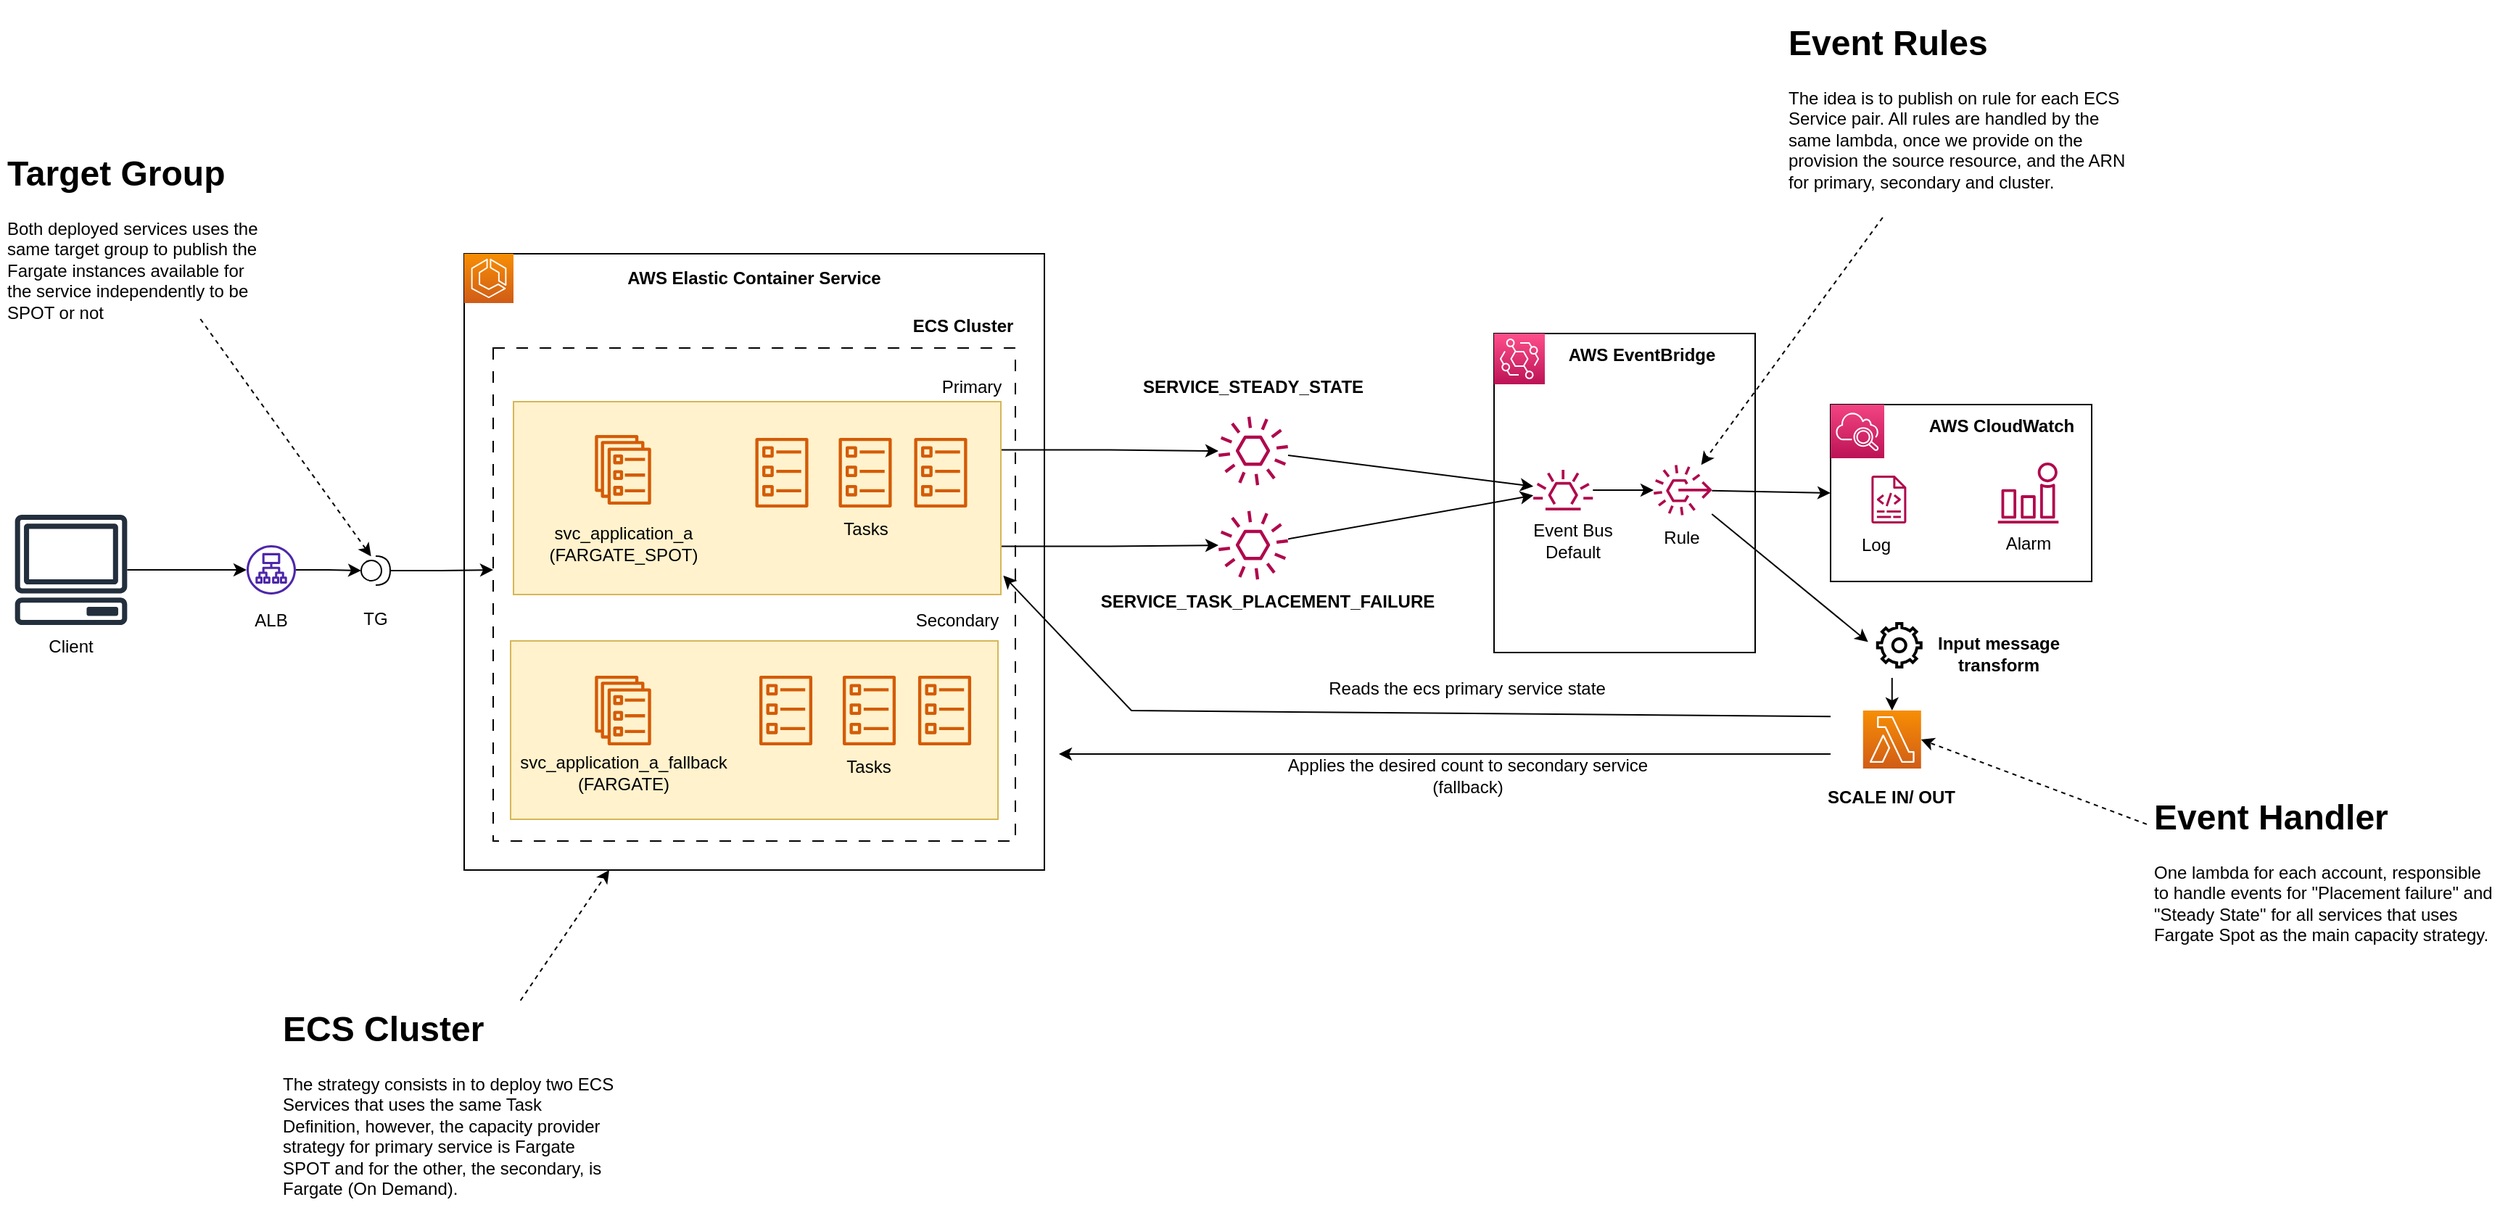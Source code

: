 <mxfile>
    <diagram id="Dt7nxPciHHHotf-U6eUs" name="Page-1">
        <mxGraphModel dx="1685" dy="607" grid="1" gridSize="10" guides="1" tooltips="1" connect="1" arrows="1" fold="1" page="1" pageScale="1" pageWidth="827" pageHeight="1169" math="0" shadow="0">
            <root>
                <mxCell id="0"/>
                <mxCell id="1" parent="0"/>
                <mxCell id="aPYfzz-ZaNKguBsQWeDp-40" value="" style="rounded=0;whiteSpace=wrap;html=1;" parent="1" vertex="1">
                    <mxGeometry x="90" y="225" width="400" height="425" as="geometry"/>
                </mxCell>
                <mxCell id="aPYfzz-ZaNKguBsQWeDp-37" value="" style="rounded=0;whiteSpace=wrap;html=1;dashed=1;dashPattern=8 8;fillColor=none;" parent="1" vertex="1">
                    <mxGeometry x="110" y="290" width="360" height="340" as="geometry"/>
                </mxCell>
                <mxCell id="aPYfzz-ZaNKguBsQWeDp-94" value="" style="rounded=0;whiteSpace=wrap;html=1;fillColor=#fff2cc;strokeColor=#d6b656;" parent="1" vertex="1">
                    <mxGeometry x="122" y="492" width="336" height="123" as="geometry"/>
                </mxCell>
                <mxCell id="aPYfzz-ZaNKguBsQWeDp-84" value="" style="rounded=0;whiteSpace=wrap;html=1;" parent="1" vertex="1">
                    <mxGeometry x="1032" y="329" width="180" height="122" as="geometry"/>
                </mxCell>
                <mxCell id="aPYfzz-ZaNKguBsQWeDp-70" value="" style="rounded=0;whiteSpace=wrap;html=1;" parent="1" vertex="1">
                    <mxGeometry x="800" y="280" width="180" height="220" as="geometry"/>
                </mxCell>
                <mxCell id="aPYfzz-ZaNKguBsQWeDp-64" style="edgeStyle=orthogonalEdgeStyle;rounded=0;orthogonalLoop=1;jettySize=auto;html=1;exitX=1;exitY=0.25;exitDx=0;exitDy=0;" parent="1" source="aPYfzz-ZaNKguBsQWeDp-63" target="aPYfzz-ZaNKguBsQWeDp-3" edge="1">
                    <mxGeometry relative="1" as="geometry"/>
                </mxCell>
                <mxCell id="aPYfzz-ZaNKguBsQWeDp-65" style="edgeStyle=orthogonalEdgeStyle;rounded=0;orthogonalLoop=1;jettySize=auto;html=1;exitX=1;exitY=0.75;exitDx=0;exitDy=0;" parent="1" source="aPYfzz-ZaNKguBsQWeDp-63" target="aPYfzz-ZaNKguBsQWeDp-62" edge="1">
                    <mxGeometry relative="1" as="geometry"/>
                </mxCell>
                <mxCell id="aPYfzz-ZaNKguBsQWeDp-63" value="" style="rounded=0;whiteSpace=wrap;html=1;fillColor=#fff2cc;strokeColor=#d6b656;" parent="1" vertex="1">
                    <mxGeometry x="124" y="327" width="336" height="133" as="geometry"/>
                </mxCell>
                <mxCell id="aPYfzz-ZaNKguBsQWeDp-77" style="edgeStyle=none;rounded=0;orthogonalLoop=1;jettySize=auto;html=1;" parent="1" source="aPYfzz-ZaNKguBsQWeDp-1" target="aPYfzz-ZaNKguBsQWeDp-75" edge="1">
                    <mxGeometry relative="1" as="geometry"/>
                </mxCell>
                <mxCell id="aPYfzz-ZaNKguBsQWeDp-1" value="" style="sketch=0;outlineConnect=0;fontColor=#232F3E;gradientColor=none;fillColor=#B0084D;strokeColor=none;dashed=0;verticalLabelPosition=bottom;verticalAlign=top;align=center;html=1;fontSize=12;fontStyle=0;aspect=fixed;pointerEvents=1;shape=mxgraph.aws4.eventbridge_default_event_bus_resource;" parent="1" vertex="1">
                    <mxGeometry x="827" y="374" width="41.2" height="28" as="geometry"/>
                </mxCell>
                <mxCell id="aPYfzz-ZaNKguBsQWeDp-68" style="rounded=0;orthogonalLoop=1;jettySize=auto;html=1;" parent="1" source="aPYfzz-ZaNKguBsQWeDp-3" target="aPYfzz-ZaNKguBsQWeDp-1" edge="1">
                    <mxGeometry relative="1" as="geometry">
                        <mxPoint x="810" y="385.558" as="targetPoint"/>
                    </mxGeometry>
                </mxCell>
                <mxCell id="aPYfzz-ZaNKguBsQWeDp-3" value="" style="sketch=0;outlineConnect=0;fontColor=#232F3E;gradientColor=none;fillColor=#B0084D;strokeColor=none;dashed=0;verticalLabelPosition=bottom;verticalAlign=top;align=center;html=1;fontSize=12;fontStyle=0;aspect=fixed;pointerEvents=1;shape=mxgraph.aws4.event;" parent="1" vertex="1">
                    <mxGeometry x="610" y="337" width="48" height="48" as="geometry"/>
                </mxCell>
                <mxCell id="aPYfzz-ZaNKguBsQWeDp-10" value="" style="sketch=0;points=[[0,0,0],[0.25,0,0],[0.5,0,0],[0.75,0,0],[1,0,0],[0,1,0],[0.25,1,0],[0.5,1,0],[0.75,1,0],[1,1,0],[0,0.25,0],[0,0.5,0],[0,0.75,0],[1,0.25,0],[1,0.5,0],[1,0.75,0]];outlineConnect=0;fontColor=#232F3E;gradientColor=#F78E04;gradientDirection=north;fillColor=#D05C17;strokeColor=#ffffff;dashed=0;verticalLabelPosition=bottom;verticalAlign=top;align=center;html=1;fontSize=12;fontStyle=0;aspect=fixed;shape=mxgraph.aws4.resourceIcon;resIcon=mxgraph.aws4.ecs;" parent="1" vertex="1">
                    <mxGeometry x="90" y="225" width="34" height="34" as="geometry"/>
                </mxCell>
                <mxCell id="aPYfzz-ZaNKguBsQWeDp-12" value="svc_application_a&lt;br&gt;(FARGATE_SPOT)" style="text;html=1;strokeColor=none;fillColor=none;align=center;verticalAlign=middle;whiteSpace=wrap;rounded=0;" parent="1" vertex="1">
                    <mxGeometry x="169.5" y="410" width="60" height="30" as="geometry"/>
                </mxCell>
                <mxCell id="aPYfzz-ZaNKguBsQWeDp-13" value="svc_application_a_fallback&lt;br style=&quot;border-color: var(--border-color);&quot;&gt;(FARGATE)" style="text;html=1;strokeColor=none;fillColor=none;align=center;verticalAlign=middle;whiteSpace=wrap;rounded=0;" parent="1" vertex="1">
                    <mxGeometry x="169.5" y="568" width="60" height="30" as="geometry"/>
                </mxCell>
                <mxCell id="aPYfzz-ZaNKguBsQWeDp-18" value="" style="sketch=0;outlineConnect=0;fontColor=#232F3E;gradientColor=none;fillColor=#D45B07;strokeColor=none;dashed=0;verticalLabelPosition=bottom;verticalAlign=top;align=center;html=1;fontSize=12;fontStyle=0;aspect=fixed;pointerEvents=1;shape=mxgraph.aws4.ecs_service;dashPattern=8 8;" parent="1" vertex="1">
                    <mxGeometry x="180" y="350" width="39" height="48" as="geometry"/>
                </mxCell>
                <mxCell id="aPYfzz-ZaNKguBsQWeDp-19" value="" style="sketch=0;outlineConnect=0;fontColor=#232F3E;gradientColor=none;fillColor=#D45B07;strokeColor=none;dashed=0;verticalLabelPosition=bottom;verticalAlign=top;align=center;html=1;fontSize=12;fontStyle=0;aspect=fixed;pointerEvents=1;shape=mxgraph.aws4.ecs_service;dashPattern=8 8;" parent="1" vertex="1">
                    <mxGeometry x="180" y="516" width="39" height="48" as="geometry"/>
                </mxCell>
                <mxCell id="aPYfzz-ZaNKguBsQWeDp-29" value="" style="sketch=0;outlineConnect=0;fontColor=#232F3E;gradientColor=none;fillColor=#D45B07;strokeColor=none;dashed=0;verticalLabelPosition=bottom;verticalAlign=top;align=center;html=1;fontSize=12;fontStyle=0;aspect=fixed;pointerEvents=1;shape=mxgraph.aws4.ecs_task;dashPattern=8 8;" parent="1" vertex="1">
                    <mxGeometry x="290.5" y="352" width="37" height="48" as="geometry"/>
                </mxCell>
                <mxCell id="aPYfzz-ZaNKguBsQWeDp-30" value="" style="sketch=0;outlineConnect=0;fontColor=#232F3E;gradientColor=none;fillColor=#D45B07;strokeColor=none;dashed=0;verticalLabelPosition=bottom;verticalAlign=top;align=center;html=1;fontSize=12;fontStyle=0;aspect=fixed;pointerEvents=1;shape=mxgraph.aws4.ecs_task;dashPattern=8 8;" parent="1" vertex="1">
                    <mxGeometry x="400" y="352" width="37" height="48" as="geometry"/>
                </mxCell>
                <mxCell id="aPYfzz-ZaNKguBsQWeDp-31" value="" style="sketch=0;outlineConnect=0;fontColor=#232F3E;gradientColor=none;fillColor=#D45B07;strokeColor=none;dashed=0;verticalLabelPosition=bottom;verticalAlign=top;align=center;html=1;fontSize=12;fontStyle=0;aspect=fixed;pointerEvents=1;shape=mxgraph.aws4.ecs_task;dashPattern=8 8;" parent="1" vertex="1">
                    <mxGeometry x="348" y="352" width="37" height="48" as="geometry"/>
                </mxCell>
                <mxCell id="aPYfzz-ZaNKguBsQWeDp-32" value="Tasks" style="text;html=1;strokeColor=none;fillColor=none;align=center;verticalAlign=middle;whiteSpace=wrap;rounded=0;" parent="1" vertex="1">
                    <mxGeometry x="336.5" y="400" width="60" height="30" as="geometry"/>
                </mxCell>
                <mxCell id="aPYfzz-ZaNKguBsQWeDp-33" value="" style="sketch=0;outlineConnect=0;fontColor=#232F3E;gradientColor=none;fillColor=#D45B07;strokeColor=none;dashed=0;verticalLabelPosition=bottom;verticalAlign=top;align=center;html=1;fontSize=12;fontStyle=0;aspect=fixed;pointerEvents=1;shape=mxgraph.aws4.ecs_task;dashPattern=8 8;" parent="1" vertex="1">
                    <mxGeometry x="293.25" y="516" width="37" height="48" as="geometry"/>
                </mxCell>
                <mxCell id="aPYfzz-ZaNKguBsQWeDp-34" value="" style="sketch=0;outlineConnect=0;fontColor=#232F3E;gradientColor=none;fillColor=#D45B07;strokeColor=none;dashed=0;verticalLabelPosition=bottom;verticalAlign=top;align=center;html=1;fontSize=12;fontStyle=0;aspect=fixed;pointerEvents=1;shape=mxgraph.aws4.ecs_task;dashPattern=8 8;" parent="1" vertex="1">
                    <mxGeometry x="402.75" y="516" width="37" height="48" as="geometry"/>
                </mxCell>
                <mxCell id="aPYfzz-ZaNKguBsQWeDp-35" value="" style="sketch=0;outlineConnect=0;fontColor=#232F3E;gradientColor=none;fillColor=#D45B07;strokeColor=none;dashed=0;verticalLabelPosition=bottom;verticalAlign=top;align=center;html=1;fontSize=12;fontStyle=0;aspect=fixed;pointerEvents=1;shape=mxgraph.aws4.ecs_task;dashPattern=8 8;" parent="1" vertex="1">
                    <mxGeometry x="350.75" y="516" width="37" height="48" as="geometry"/>
                </mxCell>
                <mxCell id="aPYfzz-ZaNKguBsQWeDp-36" value="Tasks" style="text;html=1;strokeColor=none;fillColor=none;align=center;verticalAlign=middle;whiteSpace=wrap;rounded=0;" parent="1" vertex="1">
                    <mxGeometry x="339.25" y="564" width="60" height="30" as="geometry"/>
                </mxCell>
                <mxCell id="aPYfzz-ZaNKguBsQWeDp-39" value="ECS Cluster" style="text;html=1;strokeColor=none;fillColor=none;align=center;verticalAlign=middle;whiteSpace=wrap;rounded=0;fontStyle=1" parent="1" vertex="1">
                    <mxGeometry x="380" y="260" width="107.75" height="30" as="geometry"/>
                </mxCell>
                <mxCell id="aPYfzz-ZaNKguBsQWeDp-42" value="AWS Elastic Container Service" style="text;html=1;strokeColor=none;fillColor=none;align=center;verticalAlign=middle;whiteSpace=wrap;rounded=0;fontStyle=1" parent="1" vertex="1">
                    <mxGeometry x="90" y="227" width="400" height="30" as="geometry"/>
                </mxCell>
                <mxCell id="aPYfzz-ZaNKguBsQWeDp-59" style="edgeStyle=orthogonalEdgeStyle;rounded=0;orthogonalLoop=1;jettySize=auto;html=1;entryX=0;entryY=0.5;entryDx=0;entryDy=0;entryPerimeter=0;" parent="1" source="aPYfzz-ZaNKguBsQWeDp-44" target="aPYfzz-ZaNKguBsQWeDp-56" edge="1">
                    <mxGeometry relative="1" as="geometry"/>
                </mxCell>
                <mxCell id="aPYfzz-ZaNKguBsQWeDp-44" value="" style="sketch=0;outlineConnect=0;fontColor=#232F3E;gradientColor=none;fillColor=#4D27AA;strokeColor=none;dashed=0;verticalLabelPosition=bottom;verticalAlign=top;align=center;html=1;fontSize=12;fontStyle=0;aspect=fixed;pointerEvents=1;shape=mxgraph.aws4.application_load_balancer;" parent="1" vertex="1">
                    <mxGeometry x="-60" y="426" width="34" height="34" as="geometry"/>
                </mxCell>
                <mxCell id="aPYfzz-ZaNKguBsQWeDp-57" style="edgeStyle=orthogonalEdgeStyle;rounded=0;orthogonalLoop=1;jettySize=auto;html=1;entryX=0;entryY=0.45;entryDx=0;entryDy=0;entryPerimeter=0;" parent="1" source="aPYfzz-ZaNKguBsQWeDp-56" target="aPYfzz-ZaNKguBsQWeDp-37" edge="1">
                    <mxGeometry relative="1" as="geometry"/>
                </mxCell>
                <mxCell id="aPYfzz-ZaNKguBsQWeDp-56" value="" style="shape=providedRequiredInterface;html=1;verticalLabelPosition=bottom;sketch=0;fillColor=none;" parent="1" vertex="1">
                    <mxGeometry x="19" y="433.5" width="20" height="20" as="geometry"/>
                </mxCell>
                <mxCell id="aPYfzz-ZaNKguBsQWeDp-61" style="edgeStyle=orthogonalEdgeStyle;rounded=0;orthogonalLoop=1;jettySize=auto;html=1;" parent="1" source="aPYfzz-ZaNKguBsQWeDp-60" target="aPYfzz-ZaNKguBsQWeDp-44" edge="1">
                    <mxGeometry relative="1" as="geometry"/>
                </mxCell>
                <mxCell id="aPYfzz-ZaNKguBsQWeDp-60" value="" style="sketch=0;outlineConnect=0;fontColor=#232F3E;gradientColor=none;fillColor=#232F3D;strokeColor=none;dashed=0;verticalLabelPosition=bottom;verticalAlign=top;align=center;html=1;fontSize=12;fontStyle=0;aspect=fixed;pointerEvents=1;shape=mxgraph.aws4.client;" parent="1" vertex="1">
                    <mxGeometry x="-220" y="405" width="78" height="76" as="geometry"/>
                </mxCell>
                <mxCell id="aPYfzz-ZaNKguBsQWeDp-69" style="rounded=0;orthogonalLoop=1;jettySize=auto;html=1;" parent="1" source="aPYfzz-ZaNKguBsQWeDp-62" target="aPYfzz-ZaNKguBsQWeDp-1" edge="1">
                    <mxGeometry relative="1" as="geometry">
                        <mxPoint x="810" y="391" as="targetPoint"/>
                    </mxGeometry>
                </mxCell>
                <mxCell id="aPYfzz-ZaNKguBsQWeDp-62" value="" style="sketch=0;outlineConnect=0;fontColor=#232F3E;gradientColor=none;fillColor=#B0084D;strokeColor=none;dashed=0;verticalLabelPosition=bottom;verticalAlign=top;align=center;html=1;fontSize=12;fontStyle=0;aspect=fixed;pointerEvents=1;shape=mxgraph.aws4.event;" parent="1" vertex="1">
                    <mxGeometry x="610" y="402" width="48" height="48" as="geometry"/>
                </mxCell>
                <mxCell id="aPYfzz-ZaNKguBsQWeDp-66" value="SERVICE_STEADY_STATE" style="text;html=1;strokeColor=none;fillColor=none;align=center;verticalAlign=middle;whiteSpace=wrap;rounded=0;fontStyle=1" parent="1" vertex="1">
                    <mxGeometry x="580.13" y="302" width="107.75" height="30" as="geometry"/>
                </mxCell>
                <mxCell id="aPYfzz-ZaNKguBsQWeDp-67" value="SERVICE_TASK_PLACEMENT_FAILURE" style="text;html=1;strokeColor=none;fillColor=none;align=center;verticalAlign=middle;whiteSpace=wrap;rounded=0;fontStyle=1" parent="1" vertex="1">
                    <mxGeometry x="590" y="450" width="107.75" height="30" as="geometry"/>
                </mxCell>
                <mxCell id="aPYfzz-ZaNKguBsQWeDp-71" value="" style="sketch=0;points=[[0,0,0],[0.25,0,0],[0.5,0,0],[0.75,0,0],[1,0,0],[0,1,0],[0.25,1,0],[0.5,1,0],[0.75,1,0],[1,1,0],[0,0.25,0],[0,0.5,0],[0,0.75,0],[1,0.25,0],[1,0.5,0],[1,0.75,0]];outlineConnect=0;fontColor=#232F3E;gradientColor=#FF4F8B;gradientDirection=north;fillColor=#BC1356;strokeColor=#ffffff;dashed=0;verticalLabelPosition=bottom;verticalAlign=top;align=center;html=1;fontSize=12;fontStyle=0;aspect=fixed;shape=mxgraph.aws4.resourceIcon;resIcon=mxgraph.aws4.eventbridge;" parent="1" vertex="1">
                    <mxGeometry x="800" y="280" width="35" height="35" as="geometry"/>
                </mxCell>
                <mxCell id="aPYfzz-ZaNKguBsQWeDp-72" value="AWS EventBridge" style="text;html=1;strokeColor=none;fillColor=none;align=center;verticalAlign=middle;whiteSpace=wrap;rounded=0;fontStyle=1" parent="1" vertex="1">
                    <mxGeometry x="827" y="280" width="150" height="30" as="geometry"/>
                </mxCell>
                <mxCell id="aPYfzz-ZaNKguBsQWeDp-74" value="Event Bus&lt;br&gt;Default" style="text;html=1;strokeColor=none;fillColor=none;align=center;verticalAlign=middle;whiteSpace=wrap;rounded=0;" parent="1" vertex="1">
                    <mxGeometry x="811.22" y="408" width="87.48" height="30" as="geometry"/>
                </mxCell>
                <mxCell id="aPYfzz-ZaNKguBsQWeDp-85" style="edgeStyle=none;rounded=0;orthogonalLoop=1;jettySize=auto;html=1;entryX=0;entryY=0.5;entryDx=0;entryDy=0;" parent="1" source="aPYfzz-ZaNKguBsQWeDp-75" target="aPYfzz-ZaNKguBsQWeDp-84" edge="1">
                    <mxGeometry relative="1" as="geometry"/>
                </mxCell>
                <mxCell id="aPYfzz-ZaNKguBsQWeDp-99" style="edgeStyle=none;rounded=0;orthogonalLoop=1;jettySize=auto;html=1;entryX=0;entryY=0.25;entryDx=0;entryDy=0;" parent="1" source="aPYfzz-ZaNKguBsQWeDp-75" edge="1">
                    <mxGeometry relative="1" as="geometry">
                        <mxPoint x="1057.88" y="492.75" as="targetPoint"/>
                    </mxGeometry>
                </mxCell>
                <mxCell id="aPYfzz-ZaNKguBsQWeDp-75" value="" style="sketch=0;outlineConnect=0;fontColor=#232F3E;gradientColor=none;fillColor=#B0084D;strokeColor=none;dashed=0;verticalLabelPosition=bottom;verticalAlign=top;align=center;html=1;fontSize=12;fontStyle=0;aspect=fixed;pointerEvents=1;shape=mxgraph.aws4.rule_3;" parent="1" vertex="1">
                    <mxGeometry x="910" y="370.5" width="40.15" height="35" as="geometry"/>
                </mxCell>
                <mxCell id="aPYfzz-ZaNKguBsQWeDp-76" value="Rule" style="text;html=1;strokeColor=none;fillColor=none;align=center;verticalAlign=middle;whiteSpace=wrap;rounded=0;" parent="1" vertex="1">
                    <mxGeometry x="886.34" y="405.5" width="87.48" height="30" as="geometry"/>
                </mxCell>
                <mxCell id="aPYfzz-ZaNKguBsQWeDp-78" value="" style="sketch=0;points=[[0,0,0],[0.25,0,0],[0.5,0,0],[0.75,0,0],[1,0,0],[0,1,0],[0.25,1,0],[0.5,1,0],[0.75,1,0],[1,1,0],[0,0.25,0],[0,0.5,0],[0,0.75,0],[1,0.25,0],[1,0.5,0],[1,0.75,0]];points=[[0,0,0],[0.25,0,0],[0.5,0,0],[0.75,0,0],[1,0,0],[0,1,0],[0.25,1,0],[0.5,1,0],[0.75,1,0],[1,1,0],[0,0.25,0],[0,0.5,0],[0,0.75,0],[1,0.25,0],[1,0.5,0],[1,0.75,0]];outlineConnect=0;fontColor=#232F3E;gradientColor=#F34482;gradientDirection=north;fillColor=#BC1356;strokeColor=#ffffff;dashed=0;verticalLabelPosition=bottom;verticalAlign=top;align=center;html=1;fontSize=12;fontStyle=0;aspect=fixed;shape=mxgraph.aws4.resourceIcon;resIcon=mxgraph.aws4.cloudwatch_2;" parent="1" vertex="1">
                    <mxGeometry x="1032" y="329" width="37" height="37" as="geometry"/>
                </mxCell>
                <mxCell id="aPYfzz-ZaNKguBsQWeDp-79" value="" style="sketch=0;outlineConnect=0;fontColor=#232F3E;gradientColor=none;fillColor=#B0084D;strokeColor=none;dashed=0;verticalLabelPosition=bottom;verticalAlign=top;align=center;html=1;fontSize=12;fontStyle=0;aspect=fixed;pointerEvents=1;shape=mxgraph.aws4.logs;" parent="1" vertex="1">
                    <mxGeometry x="1050" y="378" width="44.38" height="33" as="geometry"/>
                </mxCell>
                <mxCell id="aPYfzz-ZaNKguBsQWeDp-80" value="" style="sketch=0;outlineConnect=0;fontColor=#232F3E;gradientColor=none;fillColor=#B0084D;strokeColor=none;dashed=0;verticalLabelPosition=bottom;verticalAlign=top;align=center;html=1;fontSize=12;fontStyle=0;aspect=fixed;pointerEvents=1;shape=mxgraph.aws4.alarm;" parent="1" vertex="1">
                    <mxGeometry x="1147.26" y="369" width="42" height="42" as="geometry"/>
                </mxCell>
                <mxCell id="aPYfzz-ZaNKguBsQWeDp-81" value="Log" style="text;html=1;strokeColor=none;fillColor=none;align=center;verticalAlign=middle;whiteSpace=wrap;rounded=0;" parent="1" vertex="1">
                    <mxGeometry x="1020" y="411" width="87.48" height="30" as="geometry"/>
                </mxCell>
                <mxCell id="aPYfzz-ZaNKguBsQWeDp-82" value="Alarm" style="text;html=1;strokeColor=none;fillColor=none;align=center;verticalAlign=middle;whiteSpace=wrap;rounded=0;" parent="1" vertex="1">
                    <mxGeometry x="1124.52" y="410" width="87.48" height="30" as="geometry"/>
                </mxCell>
                <mxCell id="aPYfzz-ZaNKguBsQWeDp-83" value="AWS CloudWatch" style="text;html=1;strokeColor=none;fillColor=none;align=center;verticalAlign=middle;whiteSpace=wrap;rounded=0;fontStyle=1" parent="1" vertex="1">
                    <mxGeometry x="1074.74" y="329" width="150" height="30" as="geometry"/>
                </mxCell>
                <mxCell id="aPYfzz-ZaNKguBsQWeDp-86" value="" style="sketch=0;points=[[0,0,0],[0.25,0,0],[0.5,0,0],[0.75,0,0],[1,0,0],[0,1,0],[0.25,1,0],[0.5,1,0],[0.75,1,0],[1,1,0],[0,0.25,0],[0,0.5,0],[0,0.75,0],[1,0.25,0],[1,0.5,0],[1,0.75,0]];outlineConnect=0;fontColor=#232F3E;gradientColor=#F78E04;gradientDirection=north;fillColor=#D05C17;strokeColor=#ffffff;dashed=0;verticalLabelPosition=bottom;verticalAlign=top;align=center;html=1;fontSize=12;fontStyle=0;aspect=fixed;shape=mxgraph.aws4.resourceIcon;resIcon=mxgraph.aws4.lambda;" parent="1" vertex="1">
                    <mxGeometry x="1054.38" y="540" width="40" height="40" as="geometry"/>
                </mxCell>
                <mxCell id="aPYfzz-ZaNKguBsQWeDp-88" value="SCALE IN/ OUT" style="text;html=1;strokeColor=none;fillColor=none;align=center;verticalAlign=middle;whiteSpace=wrap;rounded=0;fontStyle=1" parent="1" vertex="1">
                    <mxGeometry x="1020.0" y="585" width="107.75" height="30" as="geometry"/>
                </mxCell>
                <mxCell id="aPYfzz-ZaNKguBsQWeDp-89" value="" style="endArrow=classic;html=1;rounded=0;entryX=1.005;entryY=0.902;entryDx=0;entryDy=0;entryPerimeter=0;" parent="1" target="aPYfzz-ZaNKguBsQWeDp-63" edge="1">
                    <mxGeometry width="50" height="50" relative="1" as="geometry">
                        <mxPoint x="1032" y="544.17" as="sourcePoint"/>
                        <mxPoint x="502" y="544.17" as="targetPoint"/>
                        <Array as="points">
                            <mxPoint x="550" y="540"/>
                        </Array>
                    </mxGeometry>
                </mxCell>
                <mxCell id="aPYfzz-ZaNKguBsQWeDp-91" value="Reads the ecs primary service state" style="text;html=1;strokeColor=none;fillColor=none;align=center;verticalAlign=middle;whiteSpace=wrap;rounded=0;fontStyle=0" parent="1" vertex="1">
                    <mxGeometry x="671.35" y="510" width="221" height="30" as="geometry"/>
                </mxCell>
                <mxCell id="aPYfzz-ZaNKguBsQWeDp-92" value="" style="endArrow=classic;html=1;rounded=0;" parent="1" edge="1">
                    <mxGeometry width="50" height="50" relative="1" as="geometry">
                        <mxPoint x="1032" y="570.0" as="sourcePoint"/>
                        <mxPoint x="500" y="570" as="targetPoint"/>
                    </mxGeometry>
                </mxCell>
                <mxCell id="aPYfzz-ZaNKguBsQWeDp-93" value="Applies the desired count to secondary service (fallback)" style="text;html=1;strokeColor=none;fillColor=none;align=center;verticalAlign=middle;whiteSpace=wrap;rounded=0;fontStyle=0" parent="1" vertex="1">
                    <mxGeometry x="635.7" y="570" width="292.3" height="30" as="geometry"/>
                </mxCell>
                <mxCell id="aPYfzz-ZaNKguBsQWeDp-95" value="Primary" style="text;html=1;strokeColor=none;fillColor=none;align=center;verticalAlign=middle;whiteSpace=wrap;rounded=0;" parent="1" vertex="1">
                    <mxGeometry x="410" y="302" width="60" height="30" as="geometry"/>
                </mxCell>
                <mxCell id="aPYfzz-ZaNKguBsQWeDp-96" value="Secondary" style="text;html=1;strokeColor=none;fillColor=none;align=center;verticalAlign=middle;whiteSpace=wrap;rounded=0;" parent="1" vertex="1">
                    <mxGeometry x="400" y="463" width="60" height="30" as="geometry"/>
                </mxCell>
                <mxCell id="aPYfzz-ZaNKguBsQWeDp-100" style="edgeStyle=none;rounded=0;orthogonalLoop=1;jettySize=auto;html=1;entryX=0.5;entryY=0;entryDx=0;entryDy=0;entryPerimeter=0;" parent="1" target="aPYfzz-ZaNKguBsQWeDp-86" edge="1">
                    <mxGeometry relative="1" as="geometry">
                        <mxPoint x="1074.38" y="517.5" as="sourcePoint"/>
                    </mxGeometry>
                </mxCell>
                <mxCell id="aPYfzz-ZaNKguBsQWeDp-98" value="Input message transform" style="text;html=1;strokeColor=none;fillColor=none;align=center;verticalAlign=middle;whiteSpace=wrap;rounded=0;fontStyle=1" parent="1" vertex="1">
                    <mxGeometry x="1094.38" y="486" width="107.75" height="30" as="geometry"/>
                </mxCell>
                <mxCell id="aPYfzz-ZaNKguBsQWeDp-101" value="Client" style="text;html=1;strokeColor=none;fillColor=none;align=center;verticalAlign=middle;whiteSpace=wrap;rounded=0;" parent="1" vertex="1">
                    <mxGeometry x="-211" y="481" width="60" height="30" as="geometry"/>
                </mxCell>
                <mxCell id="aPYfzz-ZaNKguBsQWeDp-102" value="ALB" style="text;html=1;strokeColor=none;fillColor=none;align=center;verticalAlign=middle;whiteSpace=wrap;rounded=0;" parent="1" vertex="1">
                    <mxGeometry x="-73" y="463" width="60" height="30" as="geometry"/>
                </mxCell>
                <mxCell id="aPYfzz-ZaNKguBsQWeDp-103" value="TG" style="text;html=1;strokeColor=none;fillColor=none;align=center;verticalAlign=middle;whiteSpace=wrap;rounded=0;" parent="1" vertex="1">
                    <mxGeometry x="-1" y="462" width="60" height="30" as="geometry"/>
                </mxCell>
                <mxCell id="aPYfzz-ZaNKguBsQWeDp-106" style="edgeStyle=none;rounded=0;orthogonalLoop=1;jettySize=auto;html=1;entryX=0.342;entryY=0.008;entryDx=0;entryDy=0;entryPerimeter=0;dashed=1;" parent="1" source="aPYfzz-ZaNKguBsQWeDp-105" target="aPYfzz-ZaNKguBsQWeDp-56" edge="1">
                    <mxGeometry relative="1" as="geometry"/>
                </mxCell>
                <mxCell id="aPYfzz-ZaNKguBsQWeDp-105" value="&lt;h1&gt;Target Group&lt;/h1&gt;&lt;p&gt;Both deployed services uses the same target group to publish the Fargate instances available for the service independently to be SPOT or not&amp;nbsp;&lt;/p&gt;" style="text;html=1;strokeColor=none;fillColor=none;spacing=5;spacingTop=-20;whiteSpace=wrap;overflow=hidden;rounded=0;" parent="1" vertex="1">
                    <mxGeometry x="-230" y="150" width="190" height="120" as="geometry"/>
                </mxCell>
                <mxCell id="aPYfzz-ZaNKguBsQWeDp-108" style="edgeStyle=none;rounded=0;orthogonalLoop=1;jettySize=auto;html=1;entryX=0.25;entryY=1;entryDx=0;entryDy=0;dashed=1;" parent="1" source="aPYfzz-ZaNKguBsQWeDp-107" target="aPYfzz-ZaNKguBsQWeDp-40" edge="1">
                    <mxGeometry relative="1" as="geometry"/>
                </mxCell>
                <mxCell id="aPYfzz-ZaNKguBsQWeDp-107" value="&lt;h1&gt;ECS Cluster&lt;/h1&gt;&lt;p&gt;The strategy consists in to deploy two ECS Services that uses the same Task Definition, however, the capacity provider strategy for primary service is Fargate SPOT and for the other, the secondary, is Fargate (On Demand).&lt;/p&gt;" style="text;html=1;strokeColor=none;fillColor=none;spacing=5;spacingTop=-20;whiteSpace=wrap;overflow=hidden;rounded=0;" parent="1" vertex="1">
                    <mxGeometry x="-40" y="740" width="242.5" height="140" as="geometry"/>
                </mxCell>
                <mxCell id="aPYfzz-ZaNKguBsQWeDp-110" style="edgeStyle=none;rounded=0;orthogonalLoop=1;jettySize=auto;html=1;dashed=1;" parent="1" source="aPYfzz-ZaNKguBsQWeDp-109" target="aPYfzz-ZaNKguBsQWeDp-75" edge="1">
                    <mxGeometry relative="1" as="geometry"/>
                </mxCell>
                <mxCell id="aPYfzz-ZaNKguBsQWeDp-109" value="&lt;h1&gt;Event Rules&lt;/h1&gt;&lt;p&gt;The idea is to publish on rule for each ECS Service pair. All rules are handled by the same lambda, once we provide on the provision the source resource, and the ARN for primary, secondary and cluster.&lt;/p&gt;" style="text;html=1;strokeColor=none;fillColor=none;spacing=5;spacingTop=-20;whiteSpace=wrap;overflow=hidden;rounded=0;" parent="1" vertex="1">
                    <mxGeometry x="998.0" y="60" width="242.5" height="140" as="geometry"/>
                </mxCell>
                <mxCell id="aPYfzz-ZaNKguBsQWeDp-112" style="edgeStyle=none;rounded=0;orthogonalLoop=1;jettySize=auto;html=1;entryX=1;entryY=0.5;entryDx=0;entryDy=0;entryPerimeter=0;dashed=1;" parent="1" source="aPYfzz-ZaNKguBsQWeDp-111" target="aPYfzz-ZaNKguBsQWeDp-86" edge="1">
                    <mxGeometry relative="1" as="geometry"/>
                </mxCell>
                <mxCell id="aPYfzz-ZaNKguBsQWeDp-111" value="&lt;h1&gt;Event Handler&lt;/h1&gt;&lt;p&gt;One lambda for each account, responsible to handle events for &quot;Placement failure&quot; and &quot;Steady State&quot; for all services that uses Fargate Spot as the main capacity strategy.&lt;/p&gt;" style="text;html=1;strokeColor=none;fillColor=none;spacing=5;spacingTop=-20;whiteSpace=wrap;overflow=hidden;rounded=0;" parent="1" vertex="1">
                    <mxGeometry x="1250" y="594" width="242.5" height="140" as="geometry"/>
                </mxCell>
                <mxCell id="3" value="" style="html=1;verticalLabelPosition=bottom;align=center;labelBackgroundColor=#ffffff;verticalAlign=top;strokeWidth=2;shadow=0;dashed=0;shape=mxgraph.ios7.icons.settings;fontStyle=0" vertex="1" parent="1">
                    <mxGeometry x="1064.38" y="480" width="30" height="30" as="geometry"/>
                </mxCell>
            </root>
        </mxGraphModel>
    </diagram>
</mxfile>